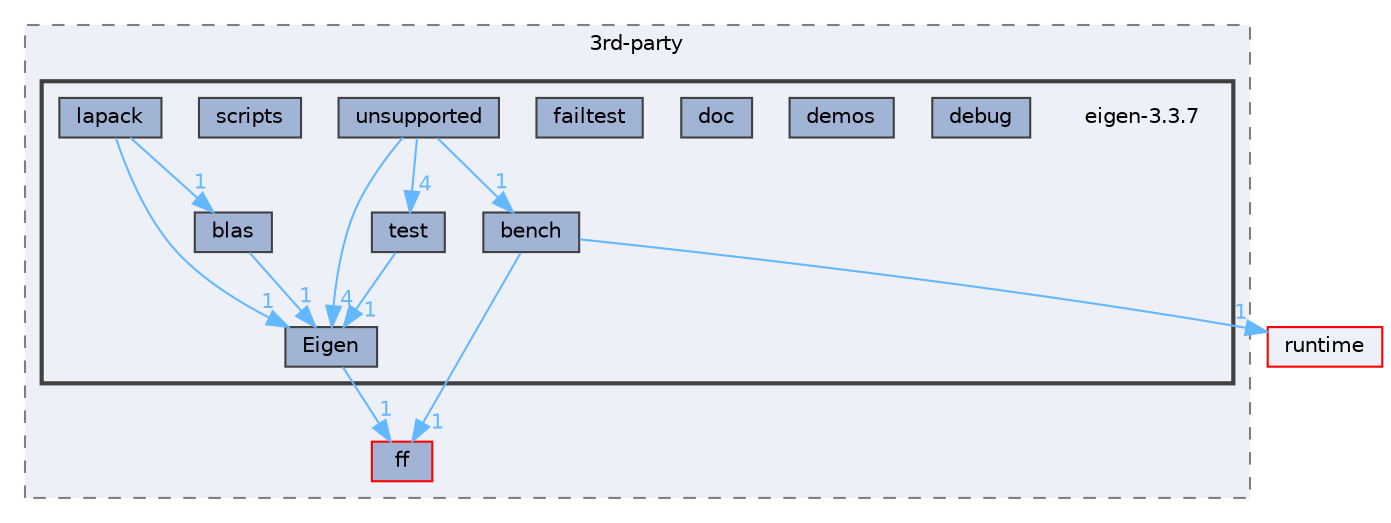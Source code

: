 digraph "external/taskflow/3rd-party/eigen-3.3.7"
{
 // LATEX_PDF_SIZE
  bgcolor="transparent";
  edge [fontname=Helvetica,fontsize=10,labelfontname=Helvetica,labelfontsize=10];
  node [fontname=Helvetica,fontsize=10,shape=box,height=0.2,width=0.4];
  compound=true
  subgraph clusterdir_8a551ad5ddcada96b3faa8407baf5b5b {
    graph [ bgcolor="#edf0f7", pencolor="grey50", label="3rd-party", fontname=Helvetica,fontsize=10 style="filled,dashed", URL="dir_8a551ad5ddcada96b3faa8407baf5b5b.html",tooltip=""]
  dir_76847c2e48732228b0d9f5df109ae853 [label="ff", fillcolor="#a2b4d6", color="red", style="filled", URL="dir_76847c2e48732228b0d9f5df109ae853.html",tooltip=""];
  subgraph clusterdir_6c93be1e894d30561f4c37354dfed8f5 {
    graph [ bgcolor="#edf0f7", pencolor="grey25", label="", fontname=Helvetica,fontsize=10 style="filled,bold", URL="dir_6c93be1e894d30561f4c37354dfed8f5.html",tooltip=""]
    dir_6c93be1e894d30561f4c37354dfed8f5 [shape=plaintext, label="eigen-3.3.7"];
  dir_07bfbcf48808e72ecbe6ce011f52ed5c [label="bench", fillcolor="#a2b4d6", color="grey25", style="filled", URL="dir_07bfbcf48808e72ecbe6ce011f52ed5c.html",tooltip=""];
  dir_e1c1905490e57a03b6b2e485345ed515 [label="blas", fillcolor="#a2b4d6", color="grey25", style="filled", URL="dir_e1c1905490e57a03b6b2e485345ed515.html",tooltip=""];
  dir_75f7296d2e0cbb99f293355eb338f9fe [label="debug", fillcolor="#a2b4d6", color="grey25", style="filled", URL="dir_75f7296d2e0cbb99f293355eb338f9fe.html",tooltip=""];
  dir_ab37186d1e9e166f512a3e00155b6939 [label="demos", fillcolor="#a2b4d6", color="grey25", style="filled", URL="dir_ab37186d1e9e166f512a3e00155b6939.html",tooltip=""];
  dir_df1c53aad61ac9a89ffcaf57d48bbbf0 [label="doc", fillcolor="#a2b4d6", color="grey25", style="filled", URL="dir_df1c53aad61ac9a89ffcaf57d48bbbf0.html",tooltip=""];
  dir_d1a47cac98c279670d673fa2afdb8708 [label="Eigen", fillcolor="#a2b4d6", color="grey25", style="filled", URL="dir_d1a47cac98c279670d673fa2afdb8708.html",tooltip=""];
  dir_5b02501c02fdacb657056c3f3785ce31 [label="failtest", fillcolor="#a2b4d6", color="grey25", style="filled", URL="dir_5b02501c02fdacb657056c3f3785ce31.html",tooltip=""];
  dir_c1e8a09c6ed2e476f933f0338c700705 [label="lapack", fillcolor="#a2b4d6", color="grey25", style="filled", URL="dir_c1e8a09c6ed2e476f933f0338c700705.html",tooltip=""];
  dir_683caab8eadae5305a6a7b8931ba9bb8 [label="scripts", fillcolor="#a2b4d6", color="grey25", style="filled", URL="dir_683caab8eadae5305a6a7b8931ba9bb8.html",tooltip=""];
  dir_5ccac8ec5d2c739d3ee104dfd6d76f34 [label="test", fillcolor="#a2b4d6", color="grey25", style="filled", URL="dir_5ccac8ec5d2c739d3ee104dfd6d76f34.html",tooltip=""];
  dir_433b8db4572bc4fe5be144b7aa59565b [label="unsupported", fillcolor="#a2b4d6", color="grey25", style="filled", URL="dir_433b8db4572bc4fe5be144b7aa59565b.html",tooltip=""];
  }
  }
  dir_cb031e414f281a658b23dddb30bb9d2c [label="runtime", fillcolor="#edf0f7", color="red", style="filled", URL="dir_cb031e414f281a658b23dddb30bb9d2c.html",tooltip=""];
  dir_07bfbcf48808e72ecbe6ce011f52ed5c->dir_76847c2e48732228b0d9f5df109ae853 [headlabel="1", labeldistance=1.5 headhref="dir_000070_000311.html" href="dir_000070_000311.html" color="steelblue1" fontcolor="steelblue1"];
  dir_07bfbcf48808e72ecbe6ce011f52ed5c->dir_cb031e414f281a658b23dddb30bb9d2c [headlabel="1", labeldistance=1.5 headhref="dir_000070_000628.html" href="dir_000070_000628.html" color="steelblue1" fontcolor="steelblue1"];
  dir_e1c1905490e57a03b6b2e485345ed515->dir_d1a47cac98c279670d673fa2afdb8708 [headlabel="1", labeldistance=1.5 headhref="dir_000081_000237.html" href="dir_000081_000237.html" color="steelblue1" fontcolor="steelblue1"];
  dir_d1a47cac98c279670d673fa2afdb8708->dir_76847c2e48732228b0d9f5df109ae853 [headlabel="1", labeldistance=1.5 headhref="dir_000237_000311.html" href="dir_000237_000311.html" color="steelblue1" fontcolor="steelblue1"];
  dir_c1e8a09c6ed2e476f933f0338c700705->dir_d1a47cac98c279670d673fa2afdb8708 [headlabel="1", labeldistance=1.5 headhref="dir_000438_000237.html" href="dir_000438_000237.html" color="steelblue1" fontcolor="steelblue1"];
  dir_c1e8a09c6ed2e476f933f0338c700705->dir_e1c1905490e57a03b6b2e485345ed515 [headlabel="1", labeldistance=1.5 headhref="dir_000438_000081.html" href="dir_000438_000081.html" color="steelblue1" fontcolor="steelblue1"];
  dir_5ccac8ec5d2c739d3ee104dfd6d76f34->dir_d1a47cac98c279670d673fa2afdb8708 [headlabel="1", labeldistance=1.5 headhref="dir_000839_000237.html" href="dir_000839_000237.html" color="steelblue1" fontcolor="steelblue1"];
  dir_433b8db4572bc4fe5be144b7aa59565b->dir_07bfbcf48808e72ecbe6ce011f52ed5c [headlabel="1", labeldistance=1.5 headhref="dir_000889_000070.html" href="dir_000889_000070.html" color="steelblue1" fontcolor="steelblue1"];
  dir_433b8db4572bc4fe5be144b7aa59565b->dir_5ccac8ec5d2c739d3ee104dfd6d76f34 [headlabel="4", labeldistance=1.5 headhref="dir_000889_000839.html" href="dir_000889_000839.html" color="steelblue1" fontcolor="steelblue1"];
  dir_433b8db4572bc4fe5be144b7aa59565b->dir_d1a47cac98c279670d673fa2afdb8708 [headlabel="4", labeldistance=1.5 headhref="dir_000889_000237.html" href="dir_000889_000237.html" color="steelblue1" fontcolor="steelblue1"];
}
